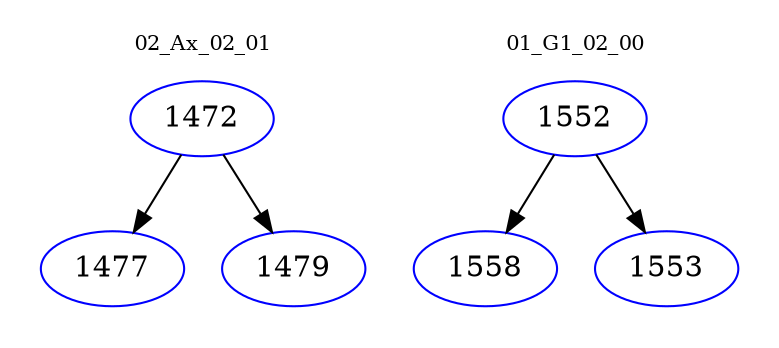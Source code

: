 digraph{
subgraph cluster_0 {
color = white
label = "02_Ax_02_01";
fontsize=10;
T0_1472 [label="1472", color="blue"]
T0_1472 -> T0_1477 [color="black"]
T0_1477 [label="1477", color="blue"]
T0_1472 -> T0_1479 [color="black"]
T0_1479 [label="1479", color="blue"]
}
subgraph cluster_1 {
color = white
label = "01_G1_02_00";
fontsize=10;
T1_1552 [label="1552", color="blue"]
T1_1552 -> T1_1558 [color="black"]
T1_1558 [label="1558", color="blue"]
T1_1552 -> T1_1553 [color="black"]
T1_1553 [label="1553", color="blue"]
}
}
